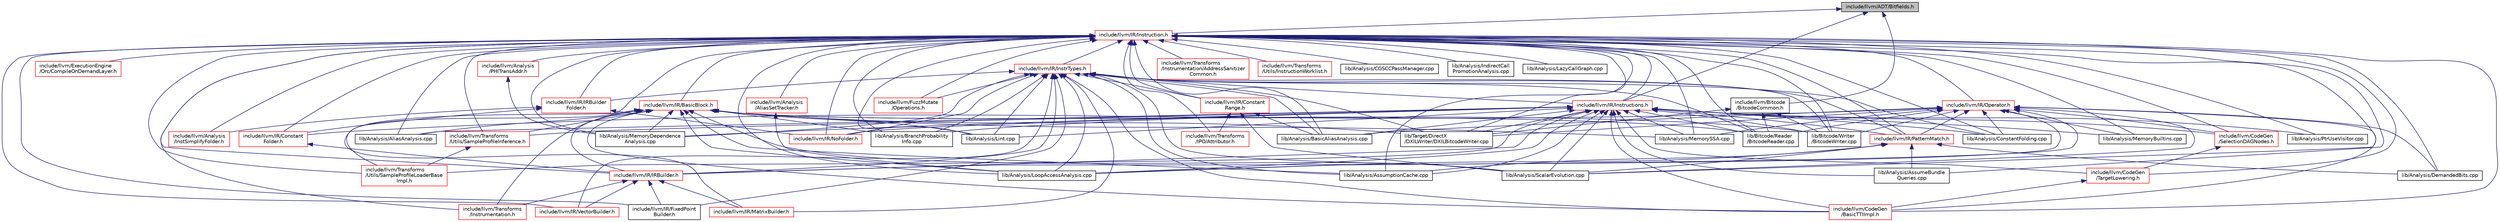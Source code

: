 digraph "include/llvm/ADT/Bitfields.h"
{
 // LATEX_PDF_SIZE
  bgcolor="transparent";
  edge [fontname="Helvetica",fontsize="10",labelfontname="Helvetica",labelfontsize="10"];
  node [fontname="Helvetica",fontsize="10",shape=record];
  Node1 [label="include/llvm/ADT/Bitfields.h",height=0.2,width=0.4,color="black", fillcolor="grey75", style="filled", fontcolor="black",tooltip=" "];
  Node1 -> Node2 [dir="back",color="midnightblue",fontsize="10",style="solid",fontname="Helvetica"];
  Node2 [label="include/llvm/Bitcode\l/BitcodeCommon.h",height=0.2,width=0.4,color="black",URL="$BitcodeCommon_8h.html",tooltip=" "];
  Node2 -> Node3 [dir="back",color="midnightblue",fontsize="10",style="solid",fontname="Helvetica"];
  Node3 [label="lib/Bitcode/Reader\l/BitcodeReader.cpp",height=0.2,width=0.4,color="black",URL="$BitcodeReader_8cpp.html",tooltip=" "];
  Node2 -> Node4 [dir="back",color="midnightblue",fontsize="10",style="solid",fontname="Helvetica"];
  Node4 [label="lib/Bitcode/Writer\l/BitcodeWriter.cpp",height=0.2,width=0.4,color="black",URL="$BitcodeWriter_8cpp.html",tooltip=" "];
  Node2 -> Node5 [dir="back",color="midnightblue",fontsize="10",style="solid",fontname="Helvetica"];
  Node5 [label="lib/Target/DirectX\l/DXILWriter/DXILBitcodeWriter.cpp",height=0.2,width=0.4,color="black",URL="$DXILBitcodeWriter_8cpp.html",tooltip=" "];
  Node1 -> Node6 [dir="back",color="midnightblue",fontsize="10",style="solid",fontname="Helvetica"];
  Node6 [label="include/llvm/IR/Instruction.h",height=0.2,width=0.4,color="red",URL="$IR_2Instruction_8h.html",tooltip=" "];
  Node6 -> Node7 [dir="back",color="midnightblue",fontsize="10",style="solid",fontname="Helvetica"];
  Node7 [label="include/llvm/Analysis\l/AliasSetTracker.h",height=0.2,width=0.4,color="red",URL="$AliasSetTracker_8h.html",tooltip=" "];
  Node7 -> Node10 [dir="back",color="midnightblue",fontsize="10",style="solid",fontname="Helvetica"];
  Node10 [label="lib/Analysis/LoopAccessAnalysis.cpp",height=0.2,width=0.4,color="black",URL="$LoopAccessAnalysis_8cpp.html",tooltip=" "];
  Node6 -> Node15 [dir="back",color="midnightblue",fontsize="10",style="solid",fontname="Helvetica"];
  Node15 [label="include/llvm/Analysis\l/InstSimplifyFolder.h",height=0.2,width=0.4,color="red",URL="$InstSimplifyFolder_8h.html",tooltip=" "];
  Node6 -> Node44 [dir="back",color="midnightblue",fontsize="10",style="solid",fontname="Helvetica"];
  Node44 [label="include/llvm/Analysis\l/PHITransAddr.h",height=0.2,width=0.4,color="red",URL="$PHITransAddr_8h.html",tooltip=" "];
  Node44 -> Node81 [dir="back",color="midnightblue",fontsize="10",style="solid",fontname="Helvetica"];
  Node81 [label="lib/Analysis/MemoryDependence\lAnalysis.cpp",height=0.2,width=0.4,color="black",URL="$MemoryDependenceAnalysis_8cpp.html",tooltip=" "];
  Node6 -> Node83 [dir="back",color="midnightblue",fontsize="10",style="solid",fontname="Helvetica"];
  Node83 [label="include/llvm/CodeGen\l/BasicTTIImpl.h",height=0.2,width=0.4,color="red",URL="$BasicTTIImpl_8h.html",tooltip=" "];
  Node6 -> Node138 [dir="back",color="midnightblue",fontsize="10",style="solid",fontname="Helvetica"];
  Node138 [label="include/llvm/CodeGen\l/SelectionDAGNodes.h",height=0.2,width=0.4,color="red",URL="$SelectionDAGNodes_8h.html",tooltip=" "];
  Node138 -> Node192 [dir="back",color="midnightblue",fontsize="10",style="solid",fontname="Helvetica"];
  Node192 [label="include/llvm/CodeGen\l/TargetLowering.h",height=0.2,width=0.4,color="red",URL="$TargetLowering_8h.html",tooltip=" "];
  Node192 -> Node83 [dir="back",color="midnightblue",fontsize="10",style="solid",fontname="Helvetica"];
  Node6 -> Node192 [dir="back",color="midnightblue",fontsize="10",style="solid",fontname="Helvetica"];
  Node6 -> Node941 [dir="back",color="midnightblue",fontsize="10",style="solid",fontname="Helvetica"];
  Node941 [label="include/llvm/ExecutionEngine\l/Orc/CompileOnDemandLayer.h",height=0.2,width=0.4,color="red",URL="$CompileOnDemandLayer_8h.html",tooltip=" "];
  Node6 -> Node946 [dir="back",color="midnightblue",fontsize="10",style="solid",fontname="Helvetica"];
  Node946 [label="include/llvm/FuzzMutate\l/Operations.h",height=0.2,width=0.4,color="red",URL="$Operations_8h.html",tooltip=" "];
  Node6 -> Node949 [dir="back",color="midnightblue",fontsize="10",style="solid",fontname="Helvetica"];
  Node949 [label="include/llvm/IR/BasicBlock.h",height=0.2,width=0.4,color="red",URL="$BasicBlock_8h.html",tooltip=" "];
  Node949 -> Node83 [dir="back",color="midnightblue",fontsize="10",style="solid",fontname="Helvetica"];
  Node949 -> Node1460 [dir="back",color="midnightblue",fontsize="10",style="solid",fontname="Helvetica"];
  Node1460 [label="include/llvm/IR/IRBuilder.h",height=0.2,width=0.4,color="red",URL="$IRBuilder_8h.html",tooltip=" "];
  Node1460 -> Node1388 [dir="back",color="midnightblue",fontsize="10",style="solid",fontname="Helvetica"];
  Node1388 [label="include/llvm/IR/FixedPoint\lBuilder.h",height=0.2,width=0.4,color="black",URL="$FixedPointBuilder_8h.html",tooltip=" "];
  Node1460 -> Node1389 [dir="back",color="midnightblue",fontsize="10",style="solid",fontname="Helvetica"];
  Node1389 [label="include/llvm/IR/MatrixBuilder.h",height=0.2,width=0.4,color="red",URL="$MatrixBuilder_8h.html",tooltip=" "];
  Node1460 -> Node1463 [dir="back",color="midnightblue",fontsize="10",style="solid",fontname="Helvetica"];
  Node1463 [label="include/llvm/IR/VectorBuilder.h",height=0.2,width=0.4,color="red",URL="$VectorBuilder_8h.html",tooltip=" "];
  Node1460 -> Node1464 [dir="back",color="midnightblue",fontsize="10",style="solid",fontname="Helvetica"];
  Node1464 [label="include/llvm/Transforms\l/Instrumentation.h",height=0.2,width=0.4,color="red",URL="$Instrumentation_8h.html",tooltip=" "];
  Node949 -> Node1464 [dir="back",color="midnightblue",fontsize="10",style="solid",fontname="Helvetica"];
  Node949 -> Node1515 [dir="back",color="midnightblue",fontsize="10",style="solid",fontname="Helvetica"];
  Node1515 [label="include/llvm/Transforms\l/Utils/SampleProfileInference.h",height=0.2,width=0.4,color="red",URL="$SampleProfileInference_8h.html",tooltip=" "];
  Node1515 -> Node1099 [dir="back",color="midnightblue",fontsize="10",style="solid",fontname="Helvetica"];
  Node1099 [label="include/llvm/Transforms\l/Utils/SampleProfileLoaderBase\lImpl.h",height=0.2,width=0.4,color="red",URL="$SampleProfileLoaderBaseImpl_8h.html",tooltip=" "];
  Node949 -> Node1099 [dir="back",color="midnightblue",fontsize="10",style="solid",fontname="Helvetica"];
  Node949 -> Node1517 [dir="back",color="midnightblue",fontsize="10",style="solid",fontname="Helvetica"];
  Node1517 [label="lib/Analysis/AliasAnalysis.cpp",height=0.2,width=0.4,color="black",URL="$AliasAnalysis_8cpp.html",tooltip=" "];
  Node949 -> Node1359 [dir="back",color="midnightblue",fontsize="10",style="solid",fontname="Helvetica"];
  Node1359 [label="lib/Analysis/AssumptionCache.cpp",height=0.2,width=0.4,color="black",URL="$AssumptionCache_8cpp.html",tooltip=" "];
  Node949 -> Node982 [dir="back",color="midnightblue",fontsize="10",style="solid",fontname="Helvetica"];
  Node982 [label="lib/Analysis/BranchProbability\lInfo.cpp",height=0.2,width=0.4,color="black",URL="$BranchProbabilityInfo_8cpp.html",tooltip=" "];
  Node949 -> Node991 [dir="back",color="midnightblue",fontsize="10",style="solid",fontname="Helvetica"];
  Node991 [label="lib/Analysis/Lint.cpp",height=0.2,width=0.4,color="black",URL="$Lint_8cpp.html",tooltip=" "];
  Node949 -> Node10 [dir="back",color="midnightblue",fontsize="10",style="solid",fontname="Helvetica"];
  Node949 -> Node81 [dir="back",color="midnightblue",fontsize="10",style="solid",fontname="Helvetica"];
  Node949 -> Node74 [dir="back",color="midnightblue",fontsize="10",style="solid",fontname="Helvetica"];
  Node74 [label="lib/Analysis/MemorySSA.cpp",height=0.2,width=0.4,color="black",URL="$MemorySSA_8cpp.html",tooltip=" "];
  Node949 -> Node1114 [dir="back",color="midnightblue",fontsize="10",style="solid",fontname="Helvetica"];
  Node1114 [label="lib/Analysis/ScalarEvolution.cpp",height=0.2,width=0.4,color="black",URL="$ScalarEvolution_8cpp.html",tooltip=" "];
  Node949 -> Node3 [dir="back",color="midnightblue",fontsize="10",style="solid",fontname="Helvetica"];
  Node949 -> Node4 [dir="back",color="midnightblue",fontsize="10",style="solid",fontname="Helvetica"];
  Node949 -> Node5 [dir="back",color="midnightblue",fontsize="10",style="solid",fontname="Helvetica"];
  Node6 -> Node1770 [dir="back",color="midnightblue",fontsize="10",style="solid",fontname="Helvetica"];
  Node1770 [label="include/llvm/IR/Constant\lFolder.h",height=0.2,width=0.4,color="red",URL="$ConstantFolder_8h.html",tooltip=" "];
  Node1770 -> Node1460 [dir="back",color="midnightblue",fontsize="10",style="solid",fontname="Helvetica"];
  Node6 -> Node1771 [dir="back",color="midnightblue",fontsize="10",style="solid",fontname="Helvetica"];
  Node1771 [label="include/llvm/IR/Constant\lRange.h",height=0.2,width=0.4,color="red",URL="$ConstantRange_8h.html",tooltip=" "];
  Node1771 -> Node1087 [dir="back",color="midnightblue",fontsize="10",style="solid",fontname="Helvetica"];
  Node1087 [label="include/llvm/Transforms\l/IPO/Attributor.h",height=0.2,width=0.4,color="red",URL="$Attributor_8h.html",tooltip=" "];
  Node1771 -> Node1257 [dir="back",color="midnightblue",fontsize="10",style="solid",fontname="Helvetica"];
  Node1257 [label="lib/Analysis/BasicAliasAnalysis.cpp",height=0.2,width=0.4,color="black",URL="$BasicAliasAnalysis_8cpp.html",tooltip=" "];
  Node1771 -> Node1114 [dir="back",color="midnightblue",fontsize="10",style="solid",fontname="Helvetica"];
  Node6 -> Node1388 [dir="back",color="midnightblue",fontsize="10",style="solid",fontname="Helvetica"];
  Node6 -> Node1595 [dir="back",color="midnightblue",fontsize="10",style="solid",fontname="Helvetica"];
  Node1595 [label="include/llvm/IR/InstrTypes.h",height=0.2,width=0.4,color="red",URL="$InstrTypes_8h.html",tooltip=" "];
  Node1595 -> Node83 [dir="back",color="midnightblue",fontsize="10",style="solid",fontname="Helvetica"];
  Node1595 -> Node946 [dir="back",color="midnightblue",fontsize="10",style="solid",fontname="Helvetica"];
  Node1595 -> Node1771 [dir="back",color="midnightblue",fontsize="10",style="solid",fontname="Helvetica"];
  Node1595 -> Node1388 [dir="back",color="midnightblue",fontsize="10",style="solid",fontname="Helvetica"];
  Node1595 -> Node1282 [dir="back",color="midnightblue",fontsize="10",style="solid",fontname="Helvetica"];
  Node1282 [label="include/llvm/IR/Instructions.h",height=0.2,width=0.4,color="red",URL="$Instructions_8h.html",tooltip=" "];
  Node1282 -> Node83 [dir="back",color="midnightblue",fontsize="10",style="solid",fontname="Helvetica"];
  Node1282 -> Node138 [dir="back",color="midnightblue",fontsize="10",style="solid",fontname="Helvetica"];
  Node1282 -> Node192 [dir="back",color="midnightblue",fontsize="10",style="solid",fontname="Helvetica"];
  Node1282 -> Node1460 [dir="back",color="midnightblue",fontsize="10",style="solid",fontname="Helvetica"];
  Node1282 -> Node1504 [dir="back",color="midnightblue",fontsize="10",style="solid",fontname="Helvetica"];
  Node1504 [label="include/llvm/IR/NoFolder.h",height=0.2,width=0.4,color="red",URL="$NoFolder_8h.html",tooltip=" "];
  Node1282 -> Node1390 [dir="back",color="midnightblue",fontsize="10",style="solid",fontname="Helvetica"];
  Node1390 [label="include/llvm/IR/PatternMatch.h",height=0.2,width=0.4,color="red",URL="$PatternMatch_8h.html",tooltip=" "];
  Node1390 -> Node1358 [dir="back",color="midnightblue",fontsize="10",style="solid",fontname="Helvetica"];
  Node1358 [label="lib/Analysis/AssumeBundle\lQueries.cpp",height=0.2,width=0.4,color="black",URL="$AssumeBundleQueries_8cpp.html",tooltip=" "];
  Node1390 -> Node1359 [dir="back",color="midnightblue",fontsize="10",style="solid",fontname="Helvetica"];
  Node1390 -> Node1259 [dir="back",color="midnightblue",fontsize="10",style="solid",fontname="Helvetica"];
  Node1259 [label="lib/Analysis/DemandedBits.cpp",height=0.2,width=0.4,color="black",URL="$DemandedBits_8cpp.html",tooltip=" "];
  Node1390 -> Node10 [dir="back",color="midnightblue",fontsize="10",style="solid",fontname="Helvetica"];
  Node1390 -> Node1114 [dir="back",color="midnightblue",fontsize="10",style="solid",fontname="Helvetica"];
  Node1282 -> Node1515 [dir="back",color="midnightblue",fontsize="10",style="solid",fontname="Helvetica"];
  Node1282 -> Node1099 [dir="back",color="midnightblue",fontsize="10",style="solid",fontname="Helvetica"];
  Node1282 -> Node1517 [dir="back",color="midnightblue",fontsize="10",style="solid",fontname="Helvetica"];
  Node1282 -> Node1358 [dir="back",color="midnightblue",fontsize="10",style="solid",fontname="Helvetica"];
  Node1282 -> Node1359 [dir="back",color="midnightblue",fontsize="10",style="solid",fontname="Helvetica"];
  Node1282 -> Node1257 [dir="back",color="midnightblue",fontsize="10",style="solid",fontname="Helvetica"];
  Node1282 -> Node982 [dir="back",color="midnightblue",fontsize="10",style="solid",fontname="Helvetica"];
  Node1282 -> Node1309 [dir="back",color="midnightblue",fontsize="10",style="solid",fontname="Helvetica"];
  Node1309 [label="lib/Analysis/ConstantFolding.cpp",height=0.2,width=0.4,color="black",URL="$ConstantFolding_8cpp.html",tooltip=" "];
  Node1282 -> Node991 [dir="back",color="midnightblue",fontsize="10",style="solid",fontname="Helvetica"];
  Node1282 -> Node10 [dir="back",color="midnightblue",fontsize="10",style="solid",fontname="Helvetica"];
  Node1282 -> Node1345 [dir="back",color="midnightblue",fontsize="10",style="solid",fontname="Helvetica"];
  Node1345 [label="lib/Analysis/MemoryBuiltins.cpp",height=0.2,width=0.4,color="black",URL="$MemoryBuiltins_8cpp.html",tooltip=" "];
  Node1282 -> Node81 [dir="back",color="midnightblue",fontsize="10",style="solid",fontname="Helvetica"];
  Node1282 -> Node74 [dir="back",color="midnightblue",fontsize="10",style="solid",fontname="Helvetica"];
  Node1282 -> Node1348 [dir="back",color="midnightblue",fontsize="10",style="solid",fontname="Helvetica"];
  Node1348 [label="lib/Analysis/PtrUseVisitor.cpp",height=0.2,width=0.4,color="black",URL="$PtrUseVisitor_8cpp.html",tooltip=" "];
  Node1282 -> Node1114 [dir="back",color="midnightblue",fontsize="10",style="solid",fontname="Helvetica"];
  Node1282 -> Node3 [dir="back",color="midnightblue",fontsize="10",style="solid",fontname="Helvetica"];
  Node1282 -> Node4 [dir="back",color="midnightblue",fontsize="10",style="solid",fontname="Helvetica"];
  Node1282 -> Node5 [dir="back",color="midnightblue",fontsize="10",style="solid",fontname="Helvetica"];
  Node1595 -> Node1460 [dir="back",color="midnightblue",fontsize="10",style="solid",fontname="Helvetica"];
  Node1595 -> Node1794 [dir="back",color="midnightblue",fontsize="10",style="solid",fontname="Helvetica"];
  Node1794 [label="include/llvm/IR/IRBuilder\lFolder.h",height=0.2,width=0.4,color="red",URL="$IRBuilderFolder_8h.html",tooltip=" "];
  Node1794 -> Node15 [dir="back",color="midnightblue",fontsize="10",style="solid",fontname="Helvetica"];
  Node1794 -> Node1770 [dir="back",color="midnightblue",fontsize="10",style="solid",fontname="Helvetica"];
  Node1794 -> Node1504 [dir="back",color="midnightblue",fontsize="10",style="solid",fontname="Helvetica"];
  Node1595 -> Node1389 [dir="back",color="midnightblue",fontsize="10",style="solid",fontname="Helvetica"];
  Node1595 -> Node1504 [dir="back",color="midnightblue",fontsize="10",style="solid",fontname="Helvetica"];
  Node1595 -> Node1390 [dir="back",color="midnightblue",fontsize="10",style="solid",fontname="Helvetica"];
  Node1595 -> Node1463 [dir="back",color="midnightblue",fontsize="10",style="solid",fontname="Helvetica"];
  Node1595 -> Node1359 [dir="back",color="midnightblue",fontsize="10",style="solid",fontname="Helvetica"];
  Node1595 -> Node1257 [dir="back",color="midnightblue",fontsize="10",style="solid",fontname="Helvetica"];
  Node1595 -> Node982 [dir="back",color="midnightblue",fontsize="10",style="solid",fontname="Helvetica"];
  Node1595 -> Node1309 [dir="back",color="midnightblue",fontsize="10",style="solid",fontname="Helvetica"];
  Node1595 -> Node991 [dir="back",color="midnightblue",fontsize="10",style="solid",fontname="Helvetica"];
  Node1595 -> Node10 [dir="back",color="midnightblue",fontsize="10",style="solid",fontname="Helvetica"];
  Node1595 -> Node81 [dir="back",color="midnightblue",fontsize="10",style="solid",fontname="Helvetica"];
  Node1595 -> Node1114 [dir="back",color="midnightblue",fontsize="10",style="solid",fontname="Helvetica"];
  Node1595 -> Node3 [dir="back",color="midnightblue",fontsize="10",style="solid",fontname="Helvetica"];
  Node1595 -> Node4 [dir="back",color="midnightblue",fontsize="10",style="solid",fontname="Helvetica"];
  Node1595 -> Node5 [dir="back",color="midnightblue",fontsize="10",style="solid",fontname="Helvetica"];
  Node6 -> Node1282 [dir="back",color="midnightblue",fontsize="10",style="solid",fontname="Helvetica"];
  Node6 -> Node1460 [dir="back",color="midnightblue",fontsize="10",style="solid",fontname="Helvetica"];
  Node6 -> Node1794 [dir="back",color="midnightblue",fontsize="10",style="solid",fontname="Helvetica"];
  Node6 -> Node1389 [dir="back",color="midnightblue",fontsize="10",style="solid",fontname="Helvetica"];
  Node6 -> Node1504 [dir="back",color="midnightblue",fontsize="10",style="solid",fontname="Helvetica"];
  Node6 -> Node2269 [dir="back",color="midnightblue",fontsize="10",style="solid",fontname="Helvetica"];
  Node2269 [label="include/llvm/IR/Operator.h",height=0.2,width=0.4,color="red",URL="$Operator_8h.html",tooltip=" "];
  Node2269 -> Node83 [dir="back",color="midnightblue",fontsize="10",style="solid",fontname="Helvetica"];
  Node2269 -> Node138 [dir="back",color="midnightblue",fontsize="10",style="solid",fontname="Helvetica"];
  Node2269 -> Node1770 [dir="back",color="midnightblue",fontsize="10",style="solid",fontname="Helvetica"];
  Node2269 -> Node1460 [dir="back",color="midnightblue",fontsize="10",style="solid",fontname="Helvetica"];
  Node2269 -> Node1390 [dir="back",color="midnightblue",fontsize="10",style="solid",fontname="Helvetica"];
  Node2269 -> Node1257 [dir="back",color="midnightblue",fontsize="10",style="solid",fontname="Helvetica"];
  Node2269 -> Node1309 [dir="back",color="midnightblue",fontsize="10",style="solid",fontname="Helvetica"];
  Node2269 -> Node1259 [dir="back",color="midnightblue",fontsize="10",style="solid",fontname="Helvetica"];
  Node2269 -> Node10 [dir="back",color="midnightblue",fontsize="10",style="solid",fontname="Helvetica"];
  Node2269 -> Node1345 [dir="back",color="midnightblue",fontsize="10",style="solid",fontname="Helvetica"];
  Node2269 -> Node74 [dir="back",color="midnightblue",fontsize="10",style="solid",fontname="Helvetica"];
  Node2269 -> Node1114 [dir="back",color="midnightblue",fontsize="10",style="solid",fontname="Helvetica"];
  Node2269 -> Node3 [dir="back",color="midnightblue",fontsize="10",style="solid",fontname="Helvetica"];
  Node2269 -> Node4 [dir="back",color="midnightblue",fontsize="10",style="solid",fontname="Helvetica"];
  Node2269 -> Node5 [dir="back",color="midnightblue",fontsize="10",style="solid",fontname="Helvetica"];
  Node6 -> Node1390 [dir="back",color="midnightblue",fontsize="10",style="solid",fontname="Helvetica"];
  Node6 -> Node1463 [dir="back",color="midnightblue",fontsize="10",style="solid",fontname="Helvetica"];
  Node6 -> Node1174 [dir="back",color="midnightblue",fontsize="10",style="solid",fontname="Helvetica"];
  Node1174 [label="include/llvm/Transforms\l/Instrumentation/AddressSanitizer\lCommon.h",height=0.2,width=0.4,color="red",URL="$AddressSanitizerCommon_8h.html",tooltip=" "];
  Node6 -> Node1464 [dir="back",color="midnightblue",fontsize="10",style="solid",fontname="Helvetica"];
  Node6 -> Node1087 [dir="back",color="midnightblue",fontsize="10",style="solid",fontname="Helvetica"];
  Node6 -> Node2271 [dir="back",color="midnightblue",fontsize="10",style="solid",fontname="Helvetica"];
  Node2271 [label="include/llvm/Transforms\l/Utils/InstructionWorklist.h",height=0.2,width=0.4,color="red",URL="$InstructionWorklist_8h.html",tooltip=" "];
  Node6 -> Node1515 [dir="back",color="midnightblue",fontsize="10",style="solid",fontname="Helvetica"];
  Node6 -> Node1099 [dir="back",color="midnightblue",fontsize="10",style="solid",fontname="Helvetica"];
  Node6 -> Node1517 [dir="back",color="midnightblue",fontsize="10",style="solid",fontname="Helvetica"];
  Node6 -> Node1358 [dir="back",color="midnightblue",fontsize="10",style="solid",fontname="Helvetica"];
  Node6 -> Node1359 [dir="back",color="midnightblue",fontsize="10",style="solid",fontname="Helvetica"];
  Node6 -> Node1257 [dir="back",color="midnightblue",fontsize="10",style="solid",fontname="Helvetica"];
  Node6 -> Node982 [dir="back",color="midnightblue",fontsize="10",style="solid",fontname="Helvetica"];
  Node6 -> Node1590 [dir="back",color="midnightblue",fontsize="10",style="solid",fontname="Helvetica"];
  Node1590 [label="lib/Analysis/CGSCCPassManager.cpp",height=0.2,width=0.4,color="black",URL="$CGSCCPassManager_8cpp.html",tooltip=" "];
  Node6 -> Node1309 [dir="back",color="midnightblue",fontsize="10",style="solid",fontname="Helvetica"];
  Node6 -> Node1259 [dir="back",color="midnightblue",fontsize="10",style="solid",fontname="Helvetica"];
  Node6 -> Node2272 [dir="back",color="midnightblue",fontsize="10",style="solid",fontname="Helvetica"];
  Node2272 [label="lib/Analysis/IndirectCall\lPromotionAnalysis.cpp",height=0.2,width=0.4,color="black",URL="$IndirectCallPromotionAnalysis_8cpp.html",tooltip=" "];
  Node6 -> Node1591 [dir="back",color="midnightblue",fontsize="10",style="solid",fontname="Helvetica"];
  Node1591 [label="lib/Analysis/LazyCallGraph.cpp",height=0.2,width=0.4,color="black",URL="$LazyCallGraph_8cpp.html",tooltip=" "];
  Node6 -> Node991 [dir="back",color="midnightblue",fontsize="10",style="solid",fontname="Helvetica"];
  Node6 -> Node10 [dir="back",color="midnightblue",fontsize="10",style="solid",fontname="Helvetica"];
  Node6 -> Node1345 [dir="back",color="midnightblue",fontsize="10",style="solid",fontname="Helvetica"];
  Node6 -> Node81 [dir="back",color="midnightblue",fontsize="10",style="solid",fontname="Helvetica"];
  Node6 -> Node74 [dir="back",color="midnightblue",fontsize="10",style="solid",fontname="Helvetica"];
  Node6 -> Node1348 [dir="back",color="midnightblue",fontsize="10",style="solid",fontname="Helvetica"];
  Node6 -> Node1114 [dir="back",color="midnightblue",fontsize="10",style="solid",fontname="Helvetica"];
  Node6 -> Node3 [dir="back",color="midnightblue",fontsize="10",style="solid",fontname="Helvetica"];
  Node6 -> Node4 [dir="back",color="midnightblue",fontsize="10",style="solid",fontname="Helvetica"];
  Node6 -> Node5 [dir="back",color="midnightblue",fontsize="10",style="solid",fontname="Helvetica"];
  Node1 -> Node1282 [dir="back",color="midnightblue",fontsize="10",style="solid",fontname="Helvetica"];
}

